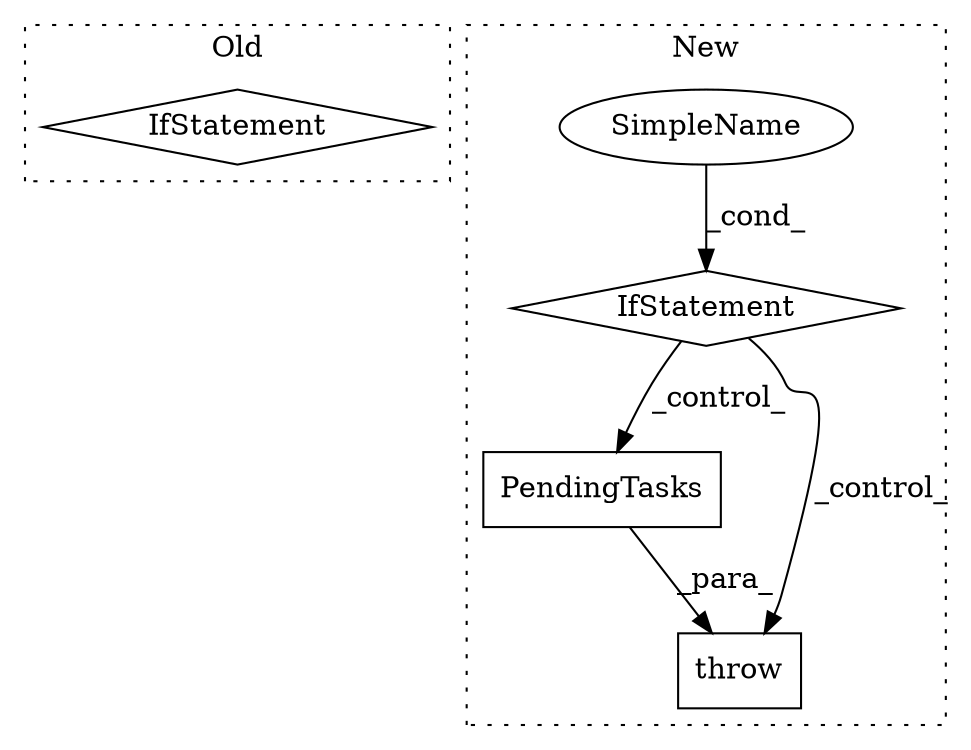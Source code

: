 digraph G {
subgraph cluster0 {
1 [label="IfStatement" a="25" s="1384,1596" l="4,2" shape="diamond"];
label = "Old";
style="dotted";
}
subgraph cluster1 {
2 [label="PendingTasks" a="32" s="1623,1785" l="28,-5" shape="box"];
3 [label="IfStatement" a="25" s="1452,1605" l="4,2" shape="diamond"];
4 [label="SimpleName" a="42" s="" l="" shape="ellipse"];
5 [label="throw" a="53" s="1617" l="6" shape="box"];
label = "New";
style="dotted";
}
2 -> 5 [label="_para_"];
3 -> 2 [label="_control_"];
3 -> 5 [label="_control_"];
4 -> 3 [label="_cond_"];
}